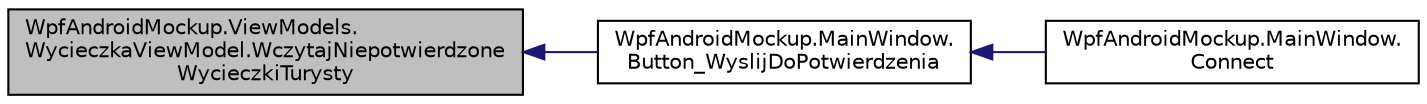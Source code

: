 digraph "WpfAndroidMockup.ViewModels.WycieczkaViewModel.WczytajNiepotwierdzoneWycieczkiTurysty"
{
 // INTERACTIVE_SVG=YES
  edge [fontname="Helvetica",fontsize="10",labelfontname="Helvetica",labelfontsize="10"];
  node [fontname="Helvetica",fontsize="10",shape=record];
  rankdir="LR";
  Node53 [label="WpfAndroidMockup.ViewModels.\lWycieczkaViewModel.WczytajNiepotwierdzone\lWycieczkiTurysty",height=0.2,width=0.4,color="black", fillcolor="grey75", style="filled", fontcolor="black"];
  Node53 -> Node54 [dir="back",color="midnightblue",fontsize="10",style="solid",fontname="Helvetica"];
  Node54 [label="WpfAndroidMockup.MainWindow.\lButton_WyslijDoPotwierdzenia",height=0.2,width=0.4,color="black", fillcolor="white", style="filled",URL="$class_wpf_android_mockup_1_1_main_window.html#a3a4bdd6795c2f75a3ae0df3b858268a3",tooltip="Logika dla przycisku odpowiedzialnego za wywołanie przypadku użycia wysyłania przodownikowy prośby o ..."];
  Node54 -> Node55 [dir="back",color="midnightblue",fontsize="10",style="solid",fontname="Helvetica"];
  Node55 [label="WpfAndroidMockup.MainWindow.\lConnect",height=0.2,width=0.4,color="black", fillcolor="white", style="filled",URL="$class_wpf_android_mockup_1_1_main_window.html#adcfba8fb3f0c36593aed929c6aefa4dd"];
}
